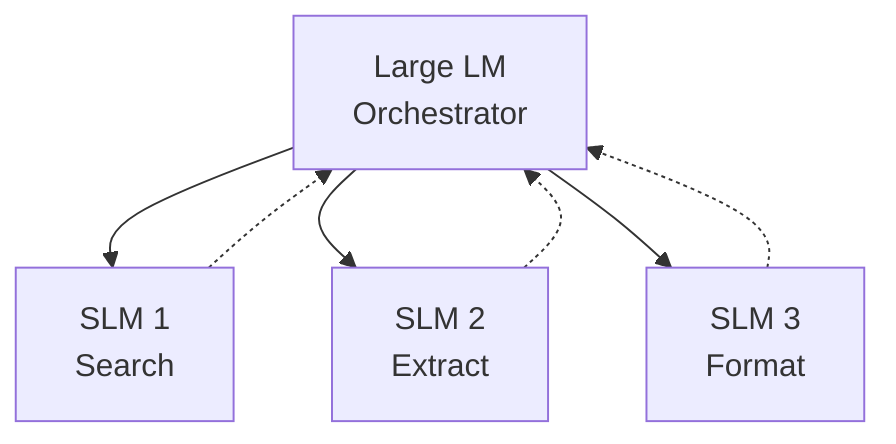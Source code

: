 ---
config:
  theme: mc
---
graph TB
    LLM[Large LM<br/>Orchestrator]
    LLM --> S1[SLM 1<br/>Search]
    LLM --> S2[SLM 2<br/>Extract]
    LLM --> S3[SLM 3<br/>Format]
    S1 -.-> LLM
    S2 -.-> LLM
    S3 -.-> LLM